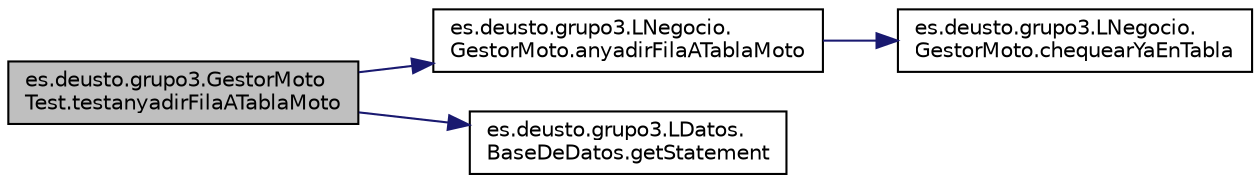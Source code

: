digraph "es.deusto.grupo3.GestorMotoTest.testanyadirFilaATablaMoto"
{
  edge [fontname="Helvetica",fontsize="10",labelfontname="Helvetica",labelfontsize="10"];
  node [fontname="Helvetica",fontsize="10",shape=record];
  rankdir="LR";
  Node15 [label="es.deusto.grupo3.GestorMoto\lTest.testanyadirFilaATablaMoto",height=0.2,width=0.4,color="black", fillcolor="grey75", style="filled", fontcolor="black"];
  Node15 -> Node16 [color="midnightblue",fontsize="10",style="solid",fontname="Helvetica"];
  Node16 [label="es.deusto.grupo3.LNegocio.\lGestorMoto.anyadirFilaATablaMoto",height=0.2,width=0.4,color="black", fillcolor="white", style="filled",URL="$classes_1_1deusto_1_1grupo3_1_1_l_negocio_1_1_gestor_moto.html#aed369cc095187d8191a2eff6ab935e2d"];
  Node16 -> Node17 [color="midnightblue",fontsize="10",style="solid",fontname="Helvetica"];
  Node17 [label="es.deusto.grupo3.LNegocio.\lGestorMoto.chequearYaEnTabla",height=0.2,width=0.4,color="black", fillcolor="white", style="filled",URL="$classes_1_1deusto_1_1grupo3_1_1_l_negocio_1_1_gestor_moto.html#abde4b5c961834ab1a6ffa642be535a23"];
  Node15 -> Node18 [color="midnightblue",fontsize="10",style="solid",fontname="Helvetica"];
  Node18 [label="es.deusto.grupo3.LDatos.\lBaseDeDatos.getStatement",height=0.2,width=0.4,color="black", fillcolor="white", style="filled",URL="$classes_1_1deusto_1_1grupo3_1_1_l_datos_1_1_base_de_datos.html#a9657b1feb4c9852ab9d5f438239cb7b4"];
}
